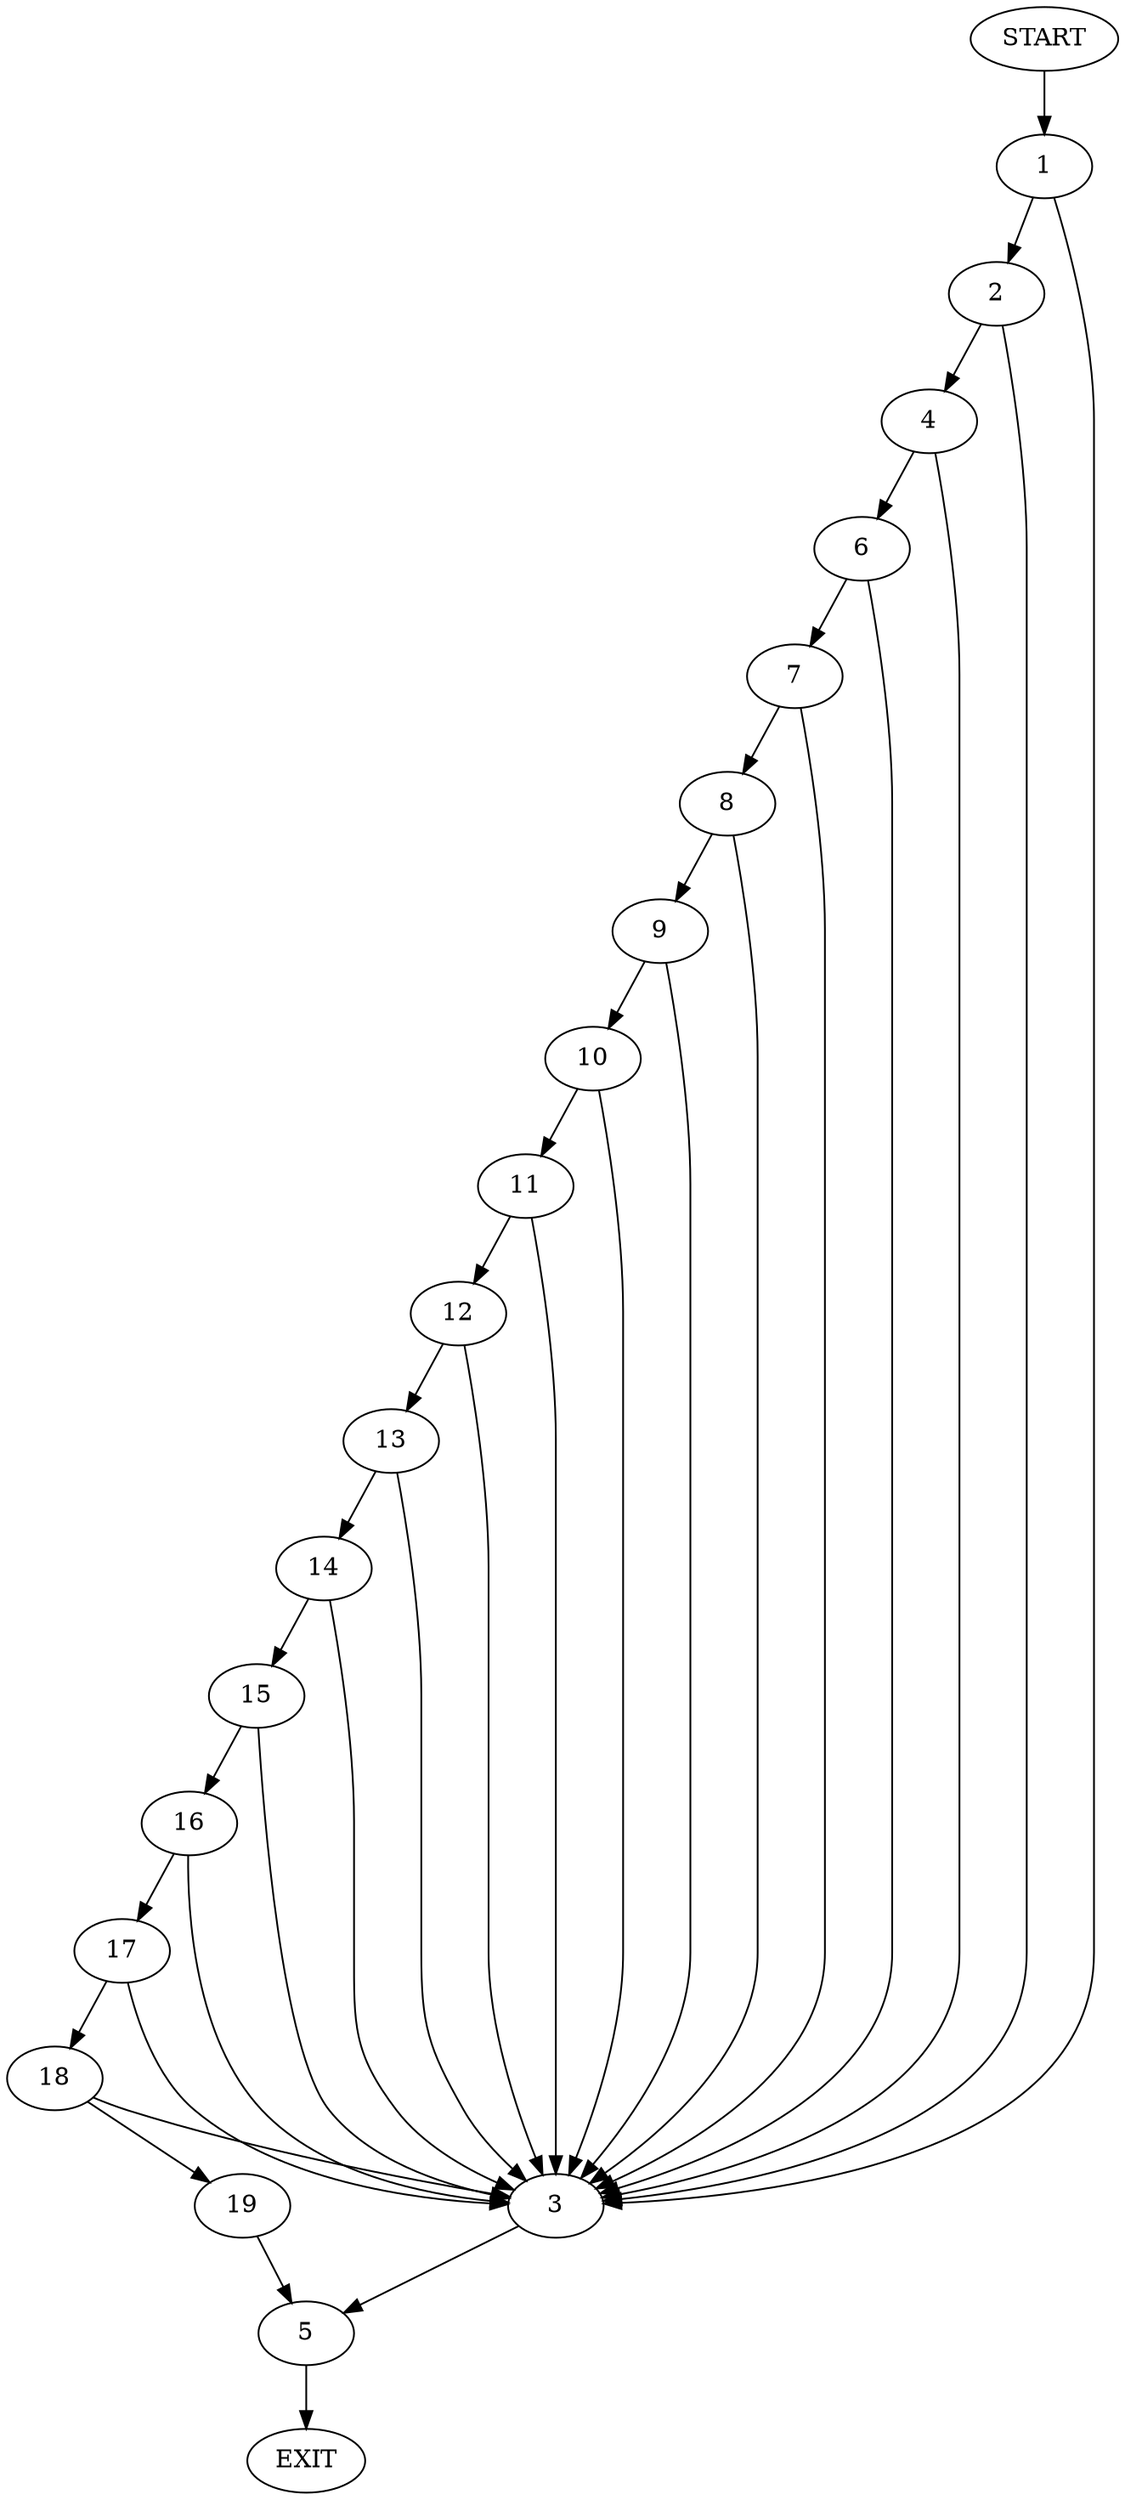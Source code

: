 digraph {
0 [label="START"]
20 [label="EXIT"]
0 -> 1
1 -> 2
1 -> 3
2 -> 3
2 -> 4
3 -> 5
4 -> 3
4 -> 6
6 -> 3
6 -> 7
7 -> 3
7 -> 8
8 -> 9
8 -> 3
9 -> 3
9 -> 10
10 -> 3
10 -> 11
11 -> 3
11 -> 12
12 -> 3
12 -> 13
13 -> 14
13 -> 3
14 -> 3
14 -> 15
15 -> 3
15 -> 16
16 -> 3
16 -> 17
17 -> 18
17 -> 3
18 -> 3
18 -> 19
19 -> 5
5 -> 20
}

